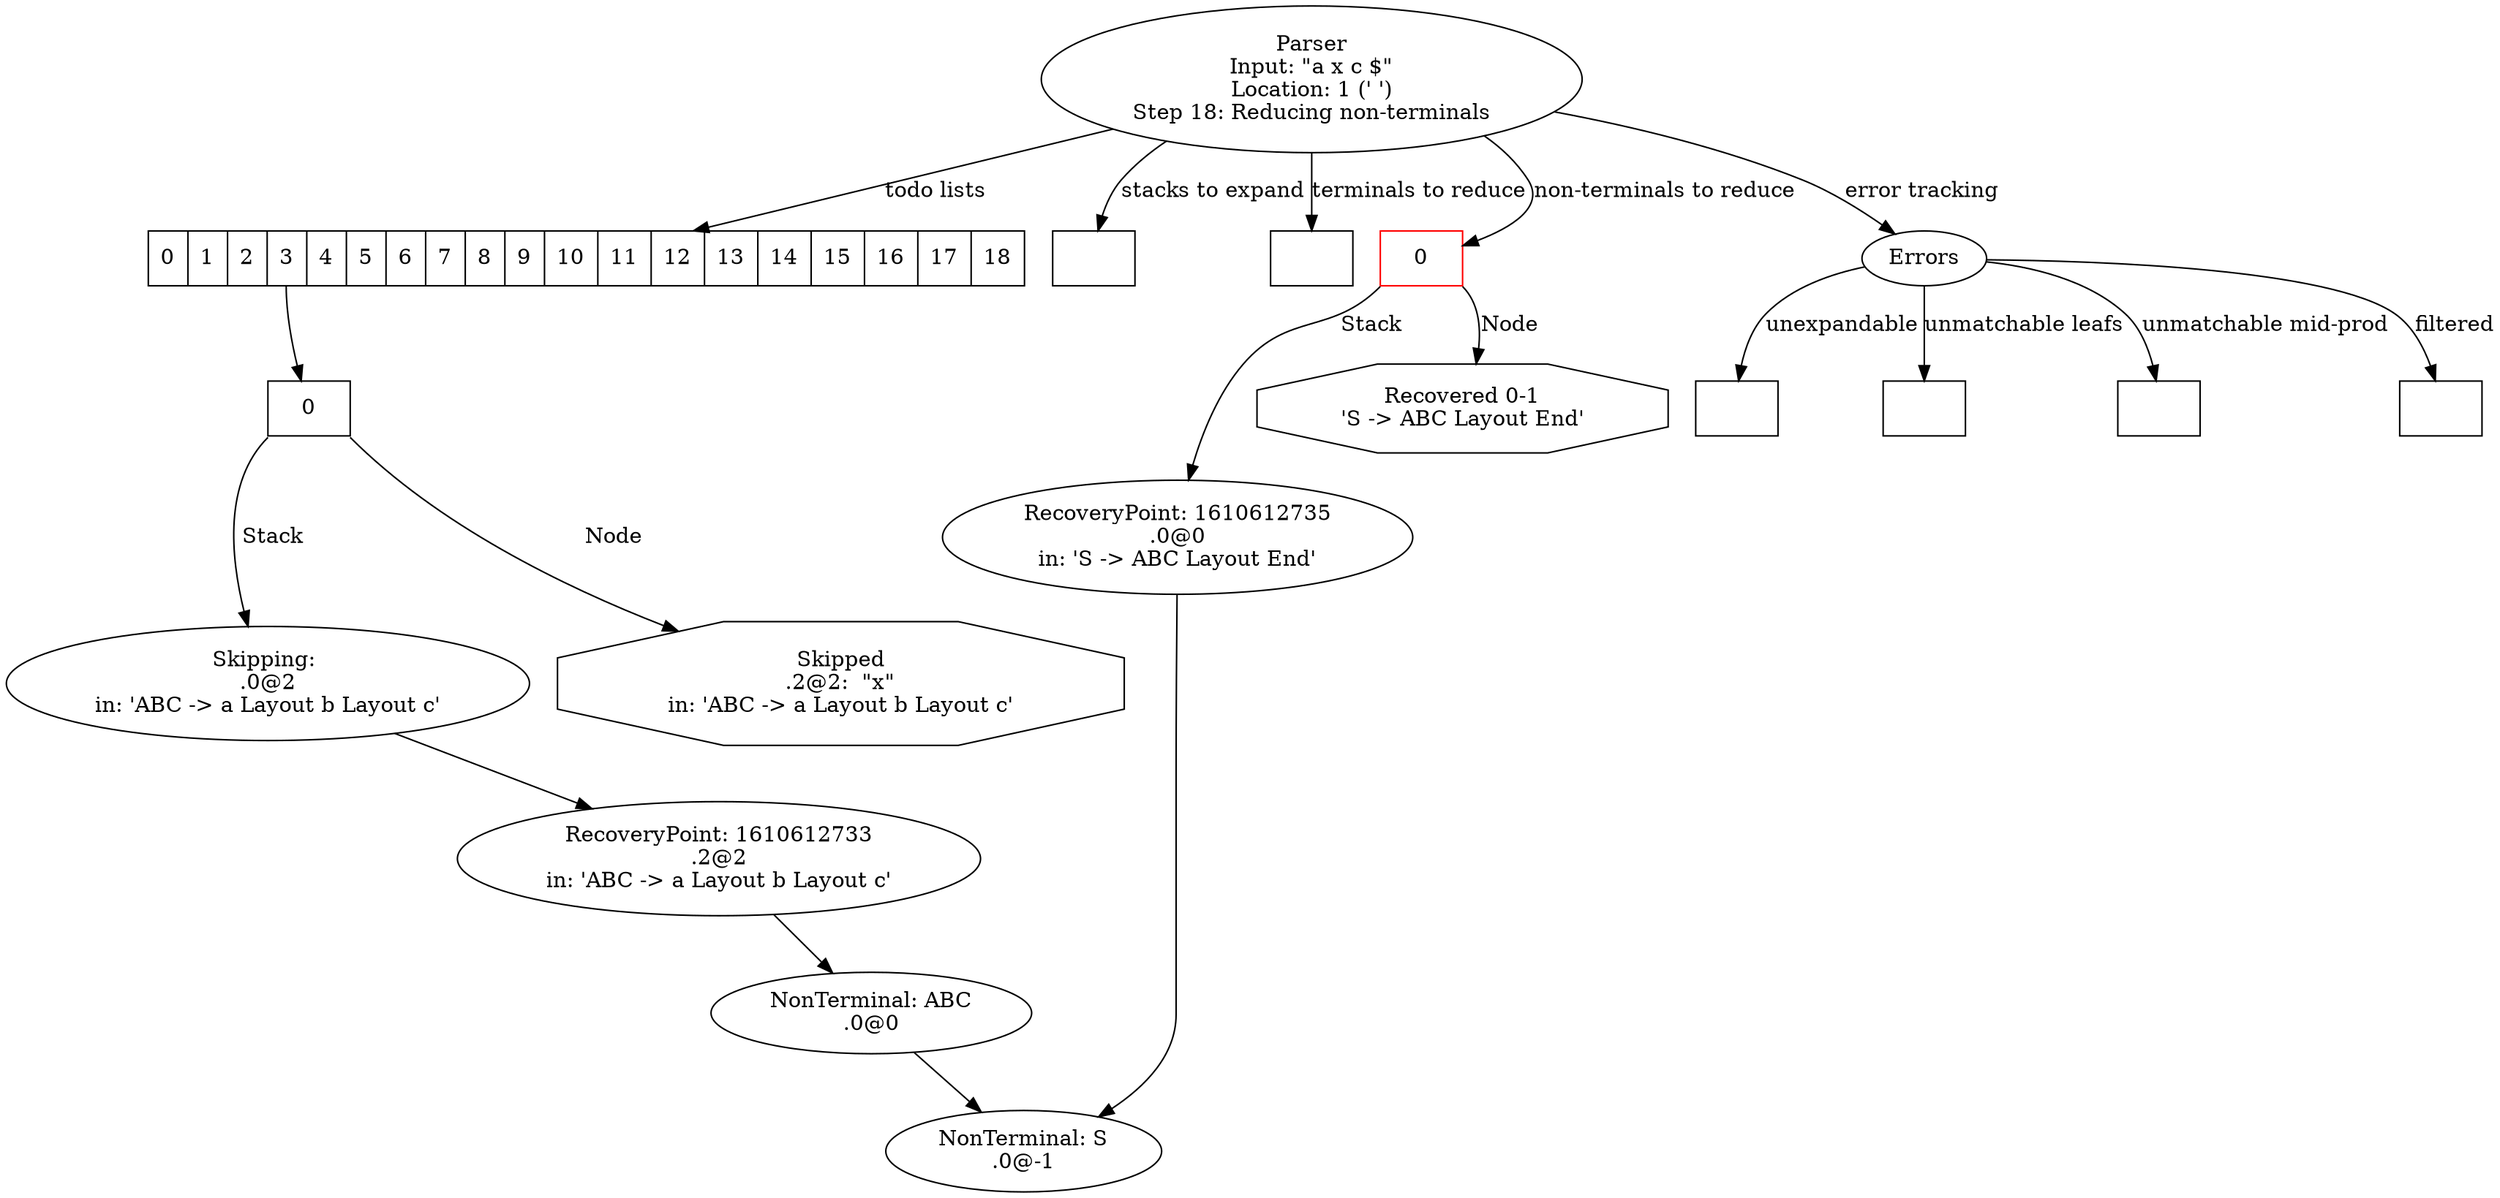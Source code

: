 digraph Parser {
"Parser"["label"="Parser\nInput: \"a x c $\"\nLocation: 1 (' ')\nStep 18: Reducing non-terminals"];
"todo-3"["label"="<0> 0", "shape"="record"];
"1610612734"["label"="Skipping: \n.0@2\nin: 'ABC -> a Layout b Layout c'"];
"1610612733"["label"="RecoveryPoint: 1610612733\n.2@2\nin: 'ABC -> a Layout b Layout c'"];
"35"["label"="NonTerminal: ABC\n.0@0"];
"-1"["label"="NonTerminal: S\n.0@-1"];
"35" -> "-1";
"1610612733" -> "35";
"1610612734" -> "1610612733";
"todo-3":"0":sw -> "1610612734"["label"="Stack"];
"668929853"["shape"="octagon", "label"="Skipped\n.2@2:  \"x\"\nin: 'ABC -> a Layout b Layout c'"];
"todo-3":"0":se -> "668929853"["label"="Node"];
"todoLists":"3" -> "todo-3";
"todoLists"["label"="<0> 0 | <1> 1 | <2> 2 | <3> 3 | <4> 4 | <5> 5 | <6> 6 | <7> 7 | <8> 8 | <9> 9 | <10> 10 | <11> 11 | <12> 12 | <13> 13 | <14> 14 | <15> 15 | <16> 16 | <17> 17 | <18> 18", "shape"="record"];
"Parser" -> "todoLists"["label"="todo lists"];
"stacksToExpand"["label"="", "shape"="record"];
"Parser" -> "stacksToExpand"["label"="stacks to expand"];
"terminalsToReduce"["label"="", "shape"="record"];
"Parser" -> "terminalsToReduce"["label"="terminals to reduce"];
"nonTerminalsToReduce"["label"="<0> 0", "shape"="record", "color"="red"];
"1610612735"["label"="RecoveryPoint: 1610612735\n.0@0\nin: 'S -> ABC Layout End'"];
"1610612735" -> "-1";
"nonTerminalsToReduce":"0":sw -> "1610612735"["label"="Stack"];
"942444738"["shape"="octagon", "label"="Recovered 0-1\n'S -> ABC Layout End'"];
"nonTerminalsToReduce":"0":se -> "942444738"["label"="Node"];
"Parser" -> "nonTerminalsToReduce"["label"="non-terminals to reduce"];
"unexpandableNodes"["label"="", "shape"="record"];
"unmatchableLeafNodes"["label"="", "shape"="record"];
"unmatchableMidProductionNodes"["shape"="record", "label"=""];
"filteredNodes"["label"="", "shape"="record"];
"error"["label"="Errors"];
"Parser" -> "error"["label"="error tracking"];
"error" -> "unexpandableNodes"["label"="unexpandable"];
"error" -> "unmatchableLeafNodes"["label"="unmatchable leafs"];
"error" -> "unmatchableMidProductionNodes"["label"="unmatchable mid-prod"];
"error" -> "filteredNodes"["label"="filtered"];
}
